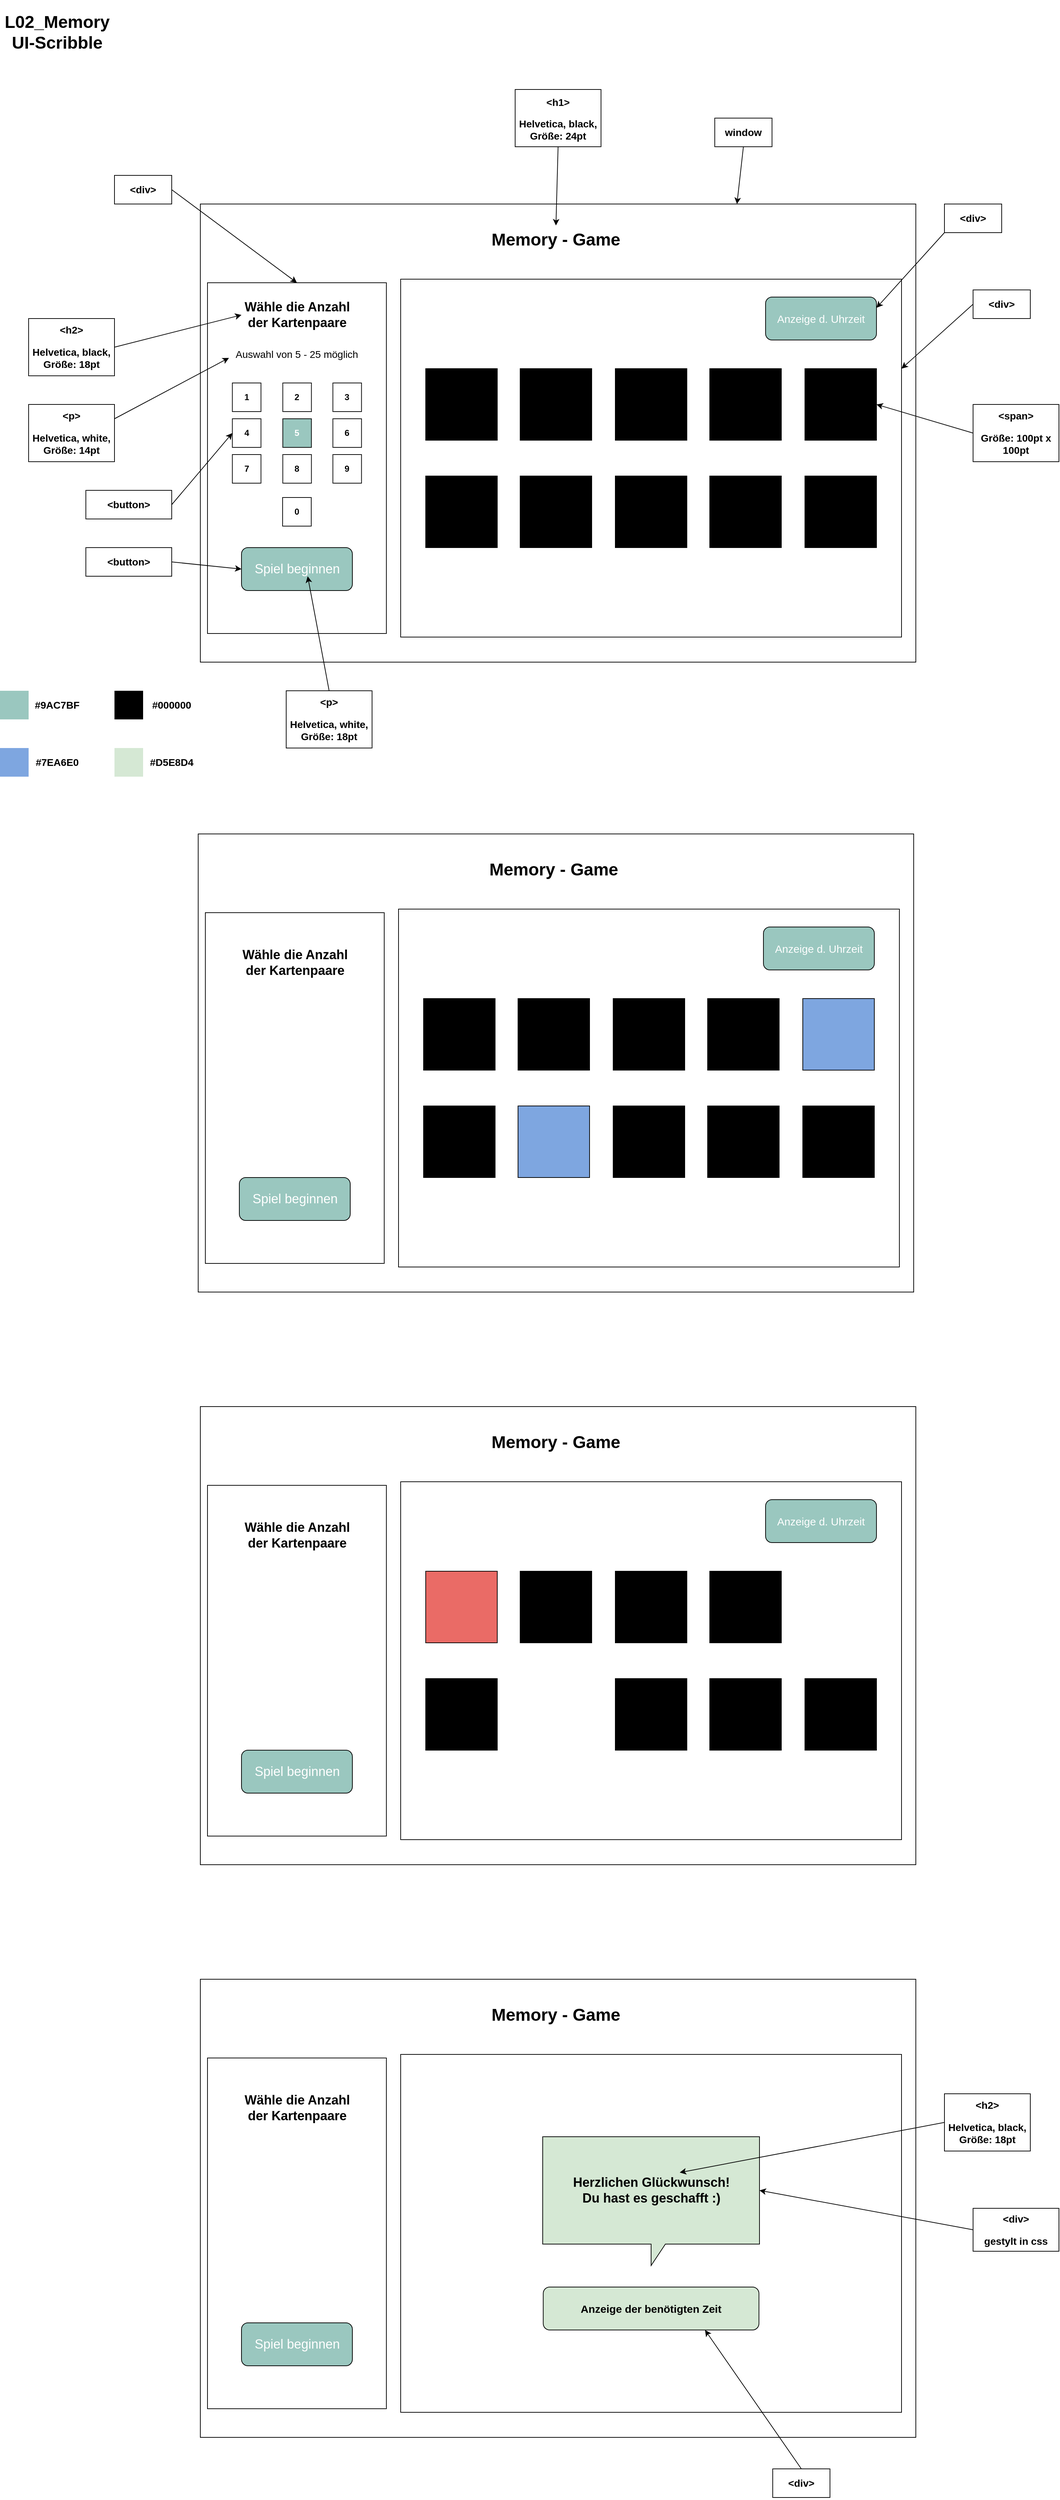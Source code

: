 <mxfile version="14.5.1" type="device"><diagram id="fAa0WsLTJ4w88Zl8C32f" name="Seite-1"><mxGraphModel dx="1243" dy="936" grid="1" gridSize="10" guides="1" tooltips="1" connect="1" arrows="1" fold="1" page="1" pageScale="1" pageWidth="1654" pageHeight="2336" math="0" shadow="0"><root><mxCell id="0"/><mxCell id="1" parent="0"/><mxCell id="4VO7ZSuXlxFO9DXJ-D7k-1" value="&lt;h1&gt;L02_Memory&lt;br&gt;UI-Scribble&lt;/h1&gt;" style="text;html=1;strokeColor=none;fillColor=none;align=center;verticalAlign=middle;whiteSpace=wrap;rounded=0;" parent="1" vertex="1"><mxGeometry x="40" y="40" width="160" height="80" as="geometry"/></mxCell><mxCell id="4VO7ZSuXlxFO9DXJ-D7k-2" value="" style="rounded=0;whiteSpace=wrap;html=1;" parent="1" vertex="1"><mxGeometry x="320" y="320" width="1000" height="640" as="geometry"/></mxCell><mxCell id="4VO7ZSuXlxFO9DXJ-D7k-3" value="&lt;h1&gt;Memory - Game&lt;/h1&gt;" style="text;html=1;strokeColor=none;fillColor=none;align=center;verticalAlign=middle;whiteSpace=wrap;rounded=0;" parent="1" vertex="1"><mxGeometry x="717" y="350" width="200" height="40" as="geometry"/></mxCell><mxCell id="4VO7ZSuXlxFO9DXJ-D7k-4" value="" style="whiteSpace=wrap;html=1;" parent="1" vertex="1"><mxGeometry x="330" y="430" width="250" height="490" as="geometry"/></mxCell><mxCell id="4VO7ZSuXlxFO9DXJ-D7k-5" value="&lt;h2&gt;&lt;font style=&quot;font-size: 18px&quot;&gt;Wähle die Anzahl der Kartenpaare&lt;/font&gt;&lt;/h2&gt;" style="text;html=1;strokeColor=none;fillColor=none;align=center;verticalAlign=middle;whiteSpace=wrap;rounded=0;" parent="1" vertex="1"><mxGeometry x="377.5" y="450" width="155" height="50" as="geometry"/></mxCell><mxCell id="4VO7ZSuXlxFO9DXJ-D7k-9" value="" style="whiteSpace=wrap;html=1;" parent="1" vertex="1"><mxGeometry x="600" y="425" width="700" height="500" as="geometry"/></mxCell><mxCell id="4VO7ZSuXlxFO9DXJ-D7k-11" value="&lt;font style=&quot;font-size: 18px&quot; color=&quot;#ffffff&quot;&gt;Spiel beginnen&lt;/font&gt;" style="rounded=1;whiteSpace=wrap;html=1;fillColor=#9AC7BF;" parent="1" vertex="1"><mxGeometry x="377.5" y="800" width="155" height="60" as="geometry"/></mxCell><mxCell id="4VO7ZSuXlxFO9DXJ-D7k-12" value="" style="whiteSpace=wrap;html=1;aspect=fixed;fillColor=#000000;" parent="1" vertex="1"><mxGeometry x="1032" y="700" width="100" height="100" as="geometry"/></mxCell><mxCell id="4VO7ZSuXlxFO9DXJ-D7k-13" value="" style="whiteSpace=wrap;html=1;aspect=fixed;fillColor=#000000;" parent="1" vertex="1"><mxGeometry x="635" y="550" width="100" height="100" as="geometry"/></mxCell><mxCell id="4VO7ZSuXlxFO9DXJ-D7k-14" value="" style="whiteSpace=wrap;html=1;aspect=fixed;fillColor=#000000;" parent="1" vertex="1"><mxGeometry x="767" y="700" width="100" height="100" as="geometry"/></mxCell><mxCell id="4VO7ZSuXlxFO9DXJ-D7k-15" value="" style="whiteSpace=wrap;html=1;aspect=fixed;fillColor=#000000;" parent="1" vertex="1"><mxGeometry x="900" y="700" width="100" height="100" as="geometry"/></mxCell><mxCell id="4VO7ZSuXlxFO9DXJ-D7k-16" value="" style="whiteSpace=wrap;html=1;aspect=fixed;fillColor=#000000;" parent="1" vertex="1"><mxGeometry x="767" y="550" width="100" height="100" as="geometry"/></mxCell><mxCell id="4VO7ZSuXlxFO9DXJ-D7k-17" value="" style="whiteSpace=wrap;html=1;aspect=fixed;fillColor=#000000;" parent="1" vertex="1"><mxGeometry x="635" y="700" width="100" height="100" as="geometry"/></mxCell><mxCell id="4VO7ZSuXlxFO9DXJ-D7k-18" value="" style="whiteSpace=wrap;html=1;aspect=fixed;fillColor=#000000;" parent="1" vertex="1"><mxGeometry x="900" y="550" width="100" height="100" as="geometry"/></mxCell><mxCell id="4VO7ZSuXlxFO9DXJ-D7k-19" value="" style="whiteSpace=wrap;html=1;aspect=fixed;fillColor=#000000;" parent="1" vertex="1"><mxGeometry x="1165" y="550" width="100" height="100" as="geometry"/></mxCell><mxCell id="4VO7ZSuXlxFO9DXJ-D7k-20" value="" style="whiteSpace=wrap;html=1;aspect=fixed;fillColor=#000000;" parent="1" vertex="1"><mxGeometry x="1165" y="700" width="100" height="100" as="geometry"/></mxCell><mxCell id="4VO7ZSuXlxFO9DXJ-D7k-21" value="" style="whiteSpace=wrap;html=1;aspect=fixed;fillColor=#000000;" parent="1" vertex="1"><mxGeometry x="1032" y="550" width="100" height="100" as="geometry"/></mxCell><mxCell id="4VO7ZSuXlxFO9DXJ-D7k-23" value="&lt;font style=&quot;font-size: 15px&quot; color=&quot;#ffffff&quot;&gt;Anzeige d. Uhrzeit&lt;/font&gt;" style="rounded=1;whiteSpace=wrap;html=1;fillColor=#9AC7BF;" parent="1" vertex="1"><mxGeometry x="1110" y="450" width="155" height="60" as="geometry"/></mxCell><mxCell id="4VO7ZSuXlxFO9DXJ-D7k-41" value="&lt;h3&gt;&amp;lt;div&amp;gt;&lt;/h3&gt;" style="rounded=0;whiteSpace=wrap;html=1;fillColor=#FFFFFF;" parent="1" vertex="1"><mxGeometry x="200" y="280" width="80" height="40" as="geometry"/></mxCell><mxCell id="4VO7ZSuXlxFO9DXJ-D7k-42" value="" style="endArrow=classic;html=1;exitX=1;exitY=0.5;exitDx=0;exitDy=0;entryX=0.5;entryY=0;entryDx=0;entryDy=0;" parent="1" source="4VO7ZSuXlxFO9DXJ-D7k-41" target="4VO7ZSuXlxFO9DXJ-D7k-4" edge="1"><mxGeometry width="50" height="50" relative="1" as="geometry"><mxPoint x="150" y="540" as="sourcePoint"/><mxPoint x="200" y="490" as="targetPoint"/></mxGeometry></mxCell><mxCell id="4VO7ZSuXlxFO9DXJ-D7k-45" value="&lt;h3 style=&quot;font-size: 14px&quot;&gt;&lt;font style=&quot;font-size: 14px&quot;&gt;&amp;lt;h1&amp;gt;&lt;/font&gt;&lt;/h3&gt;&lt;h2 style=&quot;font-size: 14px&quot;&gt;&lt;font style=&quot;font-size: 14px&quot;&gt;Helvetica, black, Größe: 24pt&lt;/font&gt;&lt;/h2&gt;" style="rounded=0;whiteSpace=wrap;html=1;fillColor=#FFFFFF;" parent="1" vertex="1"><mxGeometry x="760" y="160" width="120" height="80" as="geometry"/></mxCell><mxCell id="4VO7ZSuXlxFO9DXJ-D7k-46" value="" style="endArrow=classic;html=1;exitX=0.5;exitY=1;exitDx=0;exitDy=0;entryX=0.5;entryY=0;entryDx=0;entryDy=0;" parent="1" source="4VO7ZSuXlxFO9DXJ-D7k-45" target="4VO7ZSuXlxFO9DXJ-D7k-3" edge="1"><mxGeometry width="50" height="50" relative="1" as="geometry"><mxPoint x="730" y="530" as="sourcePoint"/><mxPoint x="780" y="480" as="targetPoint"/></mxGeometry></mxCell><mxCell id="4VO7ZSuXlxFO9DXJ-D7k-48" value="&lt;h3&gt;&amp;lt;button&amp;gt;&lt;/h3&gt;" style="rounded=0;whiteSpace=wrap;html=1;fillColor=#FFFFFF;" parent="1" vertex="1"><mxGeometry x="160" y="800" width="120" height="40" as="geometry"/></mxCell><mxCell id="4VO7ZSuXlxFO9DXJ-D7k-49" value="" style="endArrow=classic;html=1;exitX=1;exitY=0.5;exitDx=0;exitDy=0;entryX=0;entryY=0.5;entryDx=0;entryDy=0;" parent="1" source="4VO7ZSuXlxFO9DXJ-D7k-48" target="4VO7ZSuXlxFO9DXJ-D7k-11" edge="1"><mxGeometry width="50" height="50" relative="1" as="geometry"><mxPoint x="730" y="660" as="sourcePoint"/><mxPoint x="780" y="610" as="targetPoint"/></mxGeometry></mxCell><mxCell id="4VO7ZSuXlxFO9DXJ-D7k-50" value="" style="whiteSpace=wrap;html=1;aspect=fixed;fillColor=#9AC7BF;strokeColor=none;" parent="1" vertex="1"><mxGeometry x="40" y="1000" width="40" height="40" as="geometry"/></mxCell><mxCell id="4VO7ZSuXlxFO9DXJ-D7k-51" value="&lt;h3&gt;#9AC7BF&lt;/h3&gt;" style="text;html=1;strokeColor=none;fillColor=none;align=center;verticalAlign=middle;whiteSpace=wrap;rounded=0;" parent="1" vertex="1"><mxGeometry x="80" y="1000" width="80" height="40" as="geometry"/></mxCell><mxCell id="4VO7ZSuXlxFO9DXJ-D7k-52" value="&lt;h3&gt;&amp;lt;div&amp;gt;&lt;/h3&gt;" style="rounded=0;whiteSpace=wrap;html=1;fillColor=#FFFFFF;" parent="1" vertex="1"><mxGeometry x="1400" y="440" width="80" height="40" as="geometry"/></mxCell><mxCell id="4VO7ZSuXlxFO9DXJ-D7k-53" value="" style="whiteSpace=wrap;html=1;aspect=fixed;strokeColor=none;fillColor=#000000;" parent="1" vertex="1"><mxGeometry x="200" y="1000" width="40" height="40" as="geometry"/></mxCell><mxCell id="4VO7ZSuXlxFO9DXJ-D7k-54" value="&lt;h3&gt;#000000&lt;/h3&gt;" style="text;html=1;strokeColor=none;fillColor=none;align=center;verticalAlign=middle;whiteSpace=wrap;rounded=0;" parent="1" vertex="1"><mxGeometry x="240" y="1000" width="80" height="40" as="geometry"/></mxCell><mxCell id="4VO7ZSuXlxFO9DXJ-D7k-55" value="" style="endArrow=classic;html=1;exitX=0;exitY=0.5;exitDx=0;exitDy=0;entryX=1;entryY=0.25;entryDx=0;entryDy=0;" parent="1" source="4VO7ZSuXlxFO9DXJ-D7k-52" target="4VO7ZSuXlxFO9DXJ-D7k-9" edge="1"><mxGeometry width="50" height="50" relative="1" as="geometry"><mxPoint x="1020" y="550" as="sourcePoint"/><mxPoint x="1070" y="500" as="targetPoint"/></mxGeometry></mxCell><mxCell id="4VO7ZSuXlxFO9DXJ-D7k-57" value="&lt;h3&gt;&amp;lt;span&amp;gt;&lt;/h3&gt;&lt;h3&gt;Größe: 100pt x 100pt&lt;/h3&gt;" style="rounded=0;whiteSpace=wrap;html=1;fillColor=#FFFFFF;" parent="1" vertex="1"><mxGeometry x="1400" y="600" width="120" height="80" as="geometry"/></mxCell><mxCell id="4VO7ZSuXlxFO9DXJ-D7k-58" value="" style="endArrow=classic;html=1;exitX=0;exitY=0.5;exitDx=0;exitDy=0;entryX=1;entryY=0.5;entryDx=0;entryDy=0;" parent="1" source="4VO7ZSuXlxFO9DXJ-D7k-57" target="4VO7ZSuXlxFO9DXJ-D7k-19" edge="1"><mxGeometry width="50" height="50" relative="1" as="geometry"><mxPoint x="1020" y="550" as="sourcePoint"/><mxPoint x="1070" y="500" as="targetPoint"/></mxGeometry></mxCell><mxCell id="4VO7ZSuXlxFO9DXJ-D7k-59" value="&lt;h3&gt;&amp;lt;h2&amp;gt;&lt;/h3&gt;&lt;h3&gt;Helvetica, black, Größe: 18pt&lt;/h3&gt;" style="rounded=0;whiteSpace=wrap;html=1;fillColor=#FFFFFF;" parent="1" vertex="1"><mxGeometry x="80" y="480" width="120" height="80" as="geometry"/></mxCell><mxCell id="4VO7ZSuXlxFO9DXJ-D7k-60" value="" style="endArrow=classic;html=1;exitX=1;exitY=0.5;exitDx=0;exitDy=0;entryX=0;entryY=0.5;entryDx=0;entryDy=0;" parent="1" source="4VO7ZSuXlxFO9DXJ-D7k-59" target="4VO7ZSuXlxFO9DXJ-D7k-5" edge="1"><mxGeometry width="50" height="50" relative="1" as="geometry"><mxPoint x="510" y="650" as="sourcePoint"/><mxPoint x="560" y="600" as="targetPoint"/></mxGeometry></mxCell><mxCell id="4VO7ZSuXlxFO9DXJ-D7k-61" value="&lt;h3&gt;&amp;lt;p&amp;gt;&lt;/h3&gt;&lt;h3&gt;Helvetica, white, Größe: 18pt&lt;/h3&gt;" style="rounded=0;whiteSpace=wrap;html=1;fillColor=#FFFFFF;" parent="1" vertex="1"><mxGeometry x="440" y="1000" width="120" height="80" as="geometry"/></mxCell><mxCell id="4VO7ZSuXlxFO9DXJ-D7k-62" value="" style="rounded=0;whiteSpace=wrap;html=1;" parent="1" vertex="1"><mxGeometry x="317" y="1200" width="1000" height="640" as="geometry"/></mxCell><mxCell id="4VO7ZSuXlxFO9DXJ-D7k-63" value="&lt;h1&gt;Memory - Game&lt;/h1&gt;" style="text;html=1;strokeColor=none;fillColor=none;align=center;verticalAlign=middle;whiteSpace=wrap;rounded=0;" parent="1" vertex="1"><mxGeometry x="714" y="1230" width="200" height="40" as="geometry"/></mxCell><mxCell id="4VO7ZSuXlxFO9DXJ-D7k-64" value="" style="whiteSpace=wrap;html=1;" parent="1" vertex="1"><mxGeometry x="327" y="1310" width="250" height="490" as="geometry"/></mxCell><mxCell id="4VO7ZSuXlxFO9DXJ-D7k-65" value="&lt;h2&gt;&lt;font style=&quot;font-size: 18px&quot;&gt;Wähle die Anzahl der Kartenpaare&lt;/font&gt;&lt;/h2&gt;" style="text;html=1;strokeColor=none;fillColor=none;align=center;verticalAlign=middle;whiteSpace=wrap;rounded=0;" parent="1" vertex="1"><mxGeometry x="374.5" y="1330" width="155" height="100" as="geometry"/></mxCell><mxCell id="4VO7ZSuXlxFO9DXJ-D7k-66" value="" style="whiteSpace=wrap;html=1;" parent="1" vertex="1"><mxGeometry x="597" y="1305" width="700" height="500" as="geometry"/></mxCell><mxCell id="4VO7ZSuXlxFO9DXJ-D7k-67" value="&lt;font style=&quot;font-size: 18px&quot; color=&quot;#ffffff&quot;&gt;Spiel beginnen&lt;/font&gt;" style="rounded=1;whiteSpace=wrap;html=1;fillColor=#9AC7BF;" parent="1" vertex="1"><mxGeometry x="374.5" y="1680" width="155" height="60" as="geometry"/></mxCell><mxCell id="4VO7ZSuXlxFO9DXJ-D7k-68" value="" style="whiteSpace=wrap;html=1;aspect=fixed;fillColor=#000000;" parent="1" vertex="1"><mxGeometry x="1029" y="1580" width="100" height="100" as="geometry"/></mxCell><mxCell id="4VO7ZSuXlxFO9DXJ-D7k-69" value="" style="whiteSpace=wrap;html=1;aspect=fixed;fillColor=#000000;" parent="1" vertex="1"><mxGeometry x="632" y="1430" width="100" height="100" as="geometry"/></mxCell><mxCell id="4VO7ZSuXlxFO9DXJ-D7k-70" value="" style="whiteSpace=wrap;html=1;aspect=fixed;fillColor=#7EA6E0;" parent="1" vertex="1"><mxGeometry x="764" y="1580" width="100" height="100" as="geometry"/></mxCell><mxCell id="4VO7ZSuXlxFO9DXJ-D7k-71" value="" style="whiteSpace=wrap;html=1;aspect=fixed;fillColor=#000000;" parent="1" vertex="1"><mxGeometry x="897" y="1580" width="100" height="100" as="geometry"/></mxCell><mxCell id="4VO7ZSuXlxFO9DXJ-D7k-72" value="" style="whiteSpace=wrap;html=1;aspect=fixed;fillColor=#000000;" parent="1" vertex="1"><mxGeometry x="764" y="1430" width="100" height="100" as="geometry"/></mxCell><mxCell id="4VO7ZSuXlxFO9DXJ-D7k-73" value="" style="whiteSpace=wrap;html=1;aspect=fixed;fillColor=#000000;" parent="1" vertex="1"><mxGeometry x="632" y="1580" width="100" height="100" as="geometry"/></mxCell><mxCell id="4VO7ZSuXlxFO9DXJ-D7k-74" value="" style="whiteSpace=wrap;html=1;aspect=fixed;fillColor=#000000;" parent="1" vertex="1"><mxGeometry x="897" y="1430" width="100" height="100" as="geometry"/></mxCell><mxCell id="4VO7ZSuXlxFO9DXJ-D7k-75" value="" style="whiteSpace=wrap;html=1;aspect=fixed;fillColor=#7EA6E0;" parent="1" vertex="1"><mxGeometry x="1162" y="1430" width="100" height="100" as="geometry"/></mxCell><mxCell id="4VO7ZSuXlxFO9DXJ-D7k-76" value="" style="whiteSpace=wrap;html=1;aspect=fixed;fillColor=#000000;" parent="1" vertex="1"><mxGeometry x="1162" y="1580" width="100" height="100" as="geometry"/></mxCell><mxCell id="4VO7ZSuXlxFO9DXJ-D7k-77" value="" style="whiteSpace=wrap;html=1;aspect=fixed;fillColor=#000000;" parent="1" vertex="1"><mxGeometry x="1029" y="1430" width="100" height="100" as="geometry"/></mxCell><mxCell id="4VO7ZSuXlxFO9DXJ-D7k-78" value="&lt;font style=&quot;font-size: 15px&quot; color=&quot;#ffffff&quot;&gt;Anzeige d. Uhrzeit&lt;/font&gt;" style="rounded=1;whiteSpace=wrap;html=1;fillColor=#9AC7BF;" parent="1" vertex="1"><mxGeometry x="1107" y="1330" width="155" height="60" as="geometry"/></mxCell><mxCell id="4VO7ZSuXlxFO9DXJ-D7k-79" value="" style="endArrow=classic;html=1;exitX=0.5;exitY=0;exitDx=0;exitDy=0;entryX=0.597;entryY=0.667;entryDx=0;entryDy=0;entryPerimeter=0;" parent="1" source="4VO7ZSuXlxFO9DXJ-D7k-61" target="4VO7ZSuXlxFO9DXJ-D7k-11" edge="1"><mxGeometry width="50" height="50" relative="1" as="geometry"><mxPoint x="770" y="680" as="sourcePoint"/><mxPoint x="820" y="630" as="targetPoint"/></mxGeometry></mxCell><mxCell id="4VO7ZSuXlxFO9DXJ-D7k-80" value="" style="whiteSpace=wrap;html=1;aspect=fixed;strokeColor=none;fillColor=#7EA6E0;" parent="1" vertex="1"><mxGeometry x="40" y="1080" width="40" height="40" as="geometry"/></mxCell><mxCell id="4VO7ZSuXlxFO9DXJ-D7k-81" value="&lt;h3&gt;#7EA6E0&lt;/h3&gt;" style="text;html=1;strokeColor=none;fillColor=none;align=center;verticalAlign=middle;whiteSpace=wrap;rounded=0;" parent="1" vertex="1"><mxGeometry x="80" y="1080" width="80" height="40" as="geometry"/></mxCell><mxCell id="4VO7ZSuXlxFO9DXJ-D7k-82" value="&lt;h3&gt;&amp;lt;div&amp;gt;&lt;/h3&gt;" style="rounded=0;whiteSpace=wrap;html=1;fillColor=#FFFFFF;" parent="1" vertex="1"><mxGeometry x="1360" y="320" width="80" height="40" as="geometry"/></mxCell><mxCell id="4VO7ZSuXlxFO9DXJ-D7k-84" value="" style="endArrow=classic;html=1;exitX=0;exitY=1;exitDx=0;exitDy=0;entryX=1;entryY=0.25;entryDx=0;entryDy=0;" parent="1" source="4VO7ZSuXlxFO9DXJ-D7k-82" target="4VO7ZSuXlxFO9DXJ-D7k-23" edge="1"><mxGeometry width="50" height="50" relative="1" as="geometry"><mxPoint x="880" y="600" as="sourcePoint"/><mxPoint x="930" y="550" as="targetPoint"/></mxGeometry></mxCell><mxCell id="4VO7ZSuXlxFO9DXJ-D7k-86" value="" style="rounded=0;whiteSpace=wrap;html=1;" parent="1" vertex="1"><mxGeometry x="320" y="2000" width="1000" height="640" as="geometry"/></mxCell><mxCell id="4VO7ZSuXlxFO9DXJ-D7k-87" value="&lt;h1&gt;Memory - Game&lt;/h1&gt;" style="text;html=1;strokeColor=none;fillColor=none;align=center;verticalAlign=middle;whiteSpace=wrap;rounded=0;" parent="1" vertex="1"><mxGeometry x="717" y="2030" width="200" height="40" as="geometry"/></mxCell><mxCell id="4VO7ZSuXlxFO9DXJ-D7k-88" value="" style="whiteSpace=wrap;html=1;" parent="1" vertex="1"><mxGeometry x="330" y="2110" width="250" height="490" as="geometry"/></mxCell><mxCell id="4VO7ZSuXlxFO9DXJ-D7k-89" value="&lt;h2&gt;&lt;font style=&quot;font-size: 18px&quot;&gt;Wähle die Anzahl der Kartenpaare&lt;/font&gt;&lt;/h2&gt;" style="text;html=1;strokeColor=none;fillColor=none;align=center;verticalAlign=middle;whiteSpace=wrap;rounded=0;" parent="1" vertex="1"><mxGeometry x="377.5" y="2130" width="155" height="100" as="geometry"/></mxCell><mxCell id="4VO7ZSuXlxFO9DXJ-D7k-90" value="" style="whiteSpace=wrap;html=1;" parent="1" vertex="1"><mxGeometry x="600" y="2105" width="700" height="500" as="geometry"/></mxCell><mxCell id="4VO7ZSuXlxFO9DXJ-D7k-91" value="&lt;font style=&quot;font-size: 18px&quot; color=&quot;#ffffff&quot;&gt;Spiel beginnen&lt;/font&gt;" style="rounded=1;whiteSpace=wrap;html=1;fillColor=#9AC7BF;" parent="1" vertex="1"><mxGeometry x="377.5" y="2480" width="155" height="60" as="geometry"/></mxCell><mxCell id="4VO7ZSuXlxFO9DXJ-D7k-92" value="" style="whiteSpace=wrap;html=1;aspect=fixed;fillColor=#000000;" parent="1" vertex="1"><mxGeometry x="1032" y="2380" width="100" height="100" as="geometry"/></mxCell><mxCell id="4VO7ZSuXlxFO9DXJ-D7k-93" value="" style="whiteSpace=wrap;html=1;aspect=fixed;fillColor=#EA6B66;" parent="1" vertex="1"><mxGeometry x="635" y="2230" width="100" height="100" as="geometry"/></mxCell><mxCell id="4VO7ZSuXlxFO9DXJ-D7k-95" value="" style="whiteSpace=wrap;html=1;aspect=fixed;fillColor=#000000;" parent="1" vertex="1"><mxGeometry x="900" y="2380" width="100" height="100" as="geometry"/></mxCell><mxCell id="4VO7ZSuXlxFO9DXJ-D7k-96" value="" style="whiteSpace=wrap;html=1;aspect=fixed;fillColor=#000000;" parent="1" vertex="1"><mxGeometry x="767" y="2230" width="100" height="100" as="geometry"/></mxCell><mxCell id="4VO7ZSuXlxFO9DXJ-D7k-97" value="" style="whiteSpace=wrap;html=1;aspect=fixed;fillColor=#000000;" parent="1" vertex="1"><mxGeometry x="635" y="2380" width="100" height="100" as="geometry"/></mxCell><mxCell id="4VO7ZSuXlxFO9DXJ-D7k-98" value="" style="whiteSpace=wrap;html=1;aspect=fixed;fillColor=#000000;" parent="1" vertex="1"><mxGeometry x="900" y="2230" width="100" height="100" as="geometry"/></mxCell><mxCell id="4VO7ZSuXlxFO9DXJ-D7k-100" value="" style="whiteSpace=wrap;html=1;aspect=fixed;fillColor=#000000;" parent="1" vertex="1"><mxGeometry x="1165" y="2380" width="100" height="100" as="geometry"/></mxCell><mxCell id="4VO7ZSuXlxFO9DXJ-D7k-101" value="" style="whiteSpace=wrap;html=1;aspect=fixed;fillColor=#000000;" parent="1" vertex="1"><mxGeometry x="1032" y="2230" width="100" height="100" as="geometry"/></mxCell><mxCell id="4VO7ZSuXlxFO9DXJ-D7k-102" value="&lt;font style=&quot;font-size: 15px&quot; color=&quot;#ffffff&quot;&gt;Anzeige d. Uhrzeit&lt;/font&gt;" style="rounded=1;whiteSpace=wrap;html=1;fillColor=#9AC7BF;" parent="1" vertex="1"><mxGeometry x="1110" y="2130" width="155" height="60" as="geometry"/></mxCell><mxCell id="4VO7ZSuXlxFO9DXJ-D7k-103" value="" style="rounded=0;whiteSpace=wrap;html=1;" parent="1" vertex="1"><mxGeometry x="320" y="2800" width="1000" height="640" as="geometry"/></mxCell><mxCell id="4VO7ZSuXlxFO9DXJ-D7k-104" value="&lt;h1&gt;Memory - Game&lt;/h1&gt;" style="text;html=1;strokeColor=none;fillColor=none;align=center;verticalAlign=middle;whiteSpace=wrap;rounded=0;" parent="1" vertex="1"><mxGeometry x="717" y="2830" width="200" height="40" as="geometry"/></mxCell><mxCell id="4VO7ZSuXlxFO9DXJ-D7k-105" value="" style="whiteSpace=wrap;html=1;" parent="1" vertex="1"><mxGeometry x="330" y="2910" width="250" height="490" as="geometry"/></mxCell><mxCell id="4VO7ZSuXlxFO9DXJ-D7k-106" value="&lt;h2&gt;&lt;font style=&quot;font-size: 18px&quot;&gt;Wähle die Anzahl der Kartenpaare&lt;/font&gt;&lt;/h2&gt;" style="text;html=1;strokeColor=none;fillColor=none;align=center;verticalAlign=middle;whiteSpace=wrap;rounded=0;" parent="1" vertex="1"><mxGeometry x="377.5" y="2930" width="155" height="100" as="geometry"/></mxCell><mxCell id="4VO7ZSuXlxFO9DXJ-D7k-107" value="" style="whiteSpace=wrap;html=1;" parent="1" vertex="1"><mxGeometry x="600" y="2905" width="700" height="500" as="geometry"/></mxCell><mxCell id="4VO7ZSuXlxFO9DXJ-D7k-108" value="&lt;font style=&quot;font-size: 18px&quot; color=&quot;#ffffff&quot;&gt;Spiel beginnen&lt;/font&gt;" style="rounded=1;whiteSpace=wrap;html=1;fillColor=#9AC7BF;" parent="1" vertex="1"><mxGeometry x="377.5" y="3280" width="155" height="60" as="geometry"/></mxCell><mxCell id="4VO7ZSuXlxFO9DXJ-D7k-119" value="&lt;h2&gt;&lt;span style=&quot;font-size: 15px&quot;&gt;Anzeige der benötigten Zeit&lt;/span&gt;&lt;/h2&gt;" style="rounded=1;whiteSpace=wrap;html=1;fillColor=#D5E8D4;" parent="1" vertex="1"><mxGeometry x="799.25" y="3230" width="301.5" height="60" as="geometry"/></mxCell><mxCell id="4VO7ZSuXlxFO9DXJ-D7k-120" value="&lt;h2&gt;Herzlichen Glückwunsch!&lt;br&gt;Du hast es geschafft :)&lt;/h2&gt;" style="shape=callout;whiteSpace=wrap;html=1;perimeter=calloutPerimeter;fillColor=#D5E8D4;" parent="1" vertex="1"><mxGeometry x="798.5" y="3020" width="303" height="180" as="geometry"/></mxCell><mxCell id="4VO7ZSuXlxFO9DXJ-D7k-121" value="" style="whiteSpace=wrap;html=1;aspect=fixed;strokeColor=none;fillColor=#D5E8D4;" parent="1" vertex="1"><mxGeometry x="200" y="1080" width="40" height="40" as="geometry"/></mxCell><mxCell id="4VO7ZSuXlxFO9DXJ-D7k-122" value="&lt;h3&gt;#D5E8D4&lt;/h3&gt;" style="text;html=1;strokeColor=none;fillColor=none;align=center;verticalAlign=middle;whiteSpace=wrap;rounded=0;" parent="1" vertex="1"><mxGeometry x="240" y="1080" width="80" height="40" as="geometry"/></mxCell><mxCell id="cAHcgxAUUkETSfcER7Lk-1" value="&lt;h3&gt;&amp;lt;div&amp;gt;&lt;/h3&gt;" style="rounded=0;whiteSpace=wrap;html=1;fillColor=#FFFFFF;" parent="1" vertex="1"><mxGeometry x="1120" y="3484" width="80" height="40" as="geometry"/></mxCell><mxCell id="cAHcgxAUUkETSfcER7Lk-2" value="" style="endArrow=classic;html=1;exitX=0.5;exitY=0;exitDx=0;exitDy=0;entryX=0.75;entryY=1;entryDx=0;entryDy=0;" parent="1" source="cAHcgxAUUkETSfcER7Lk-1" target="4VO7ZSuXlxFO9DXJ-D7k-119" edge="1"><mxGeometry width="50" height="50" relative="1" as="geometry"><mxPoint x="790" y="3460" as="sourcePoint"/><mxPoint x="840" y="3410" as="targetPoint"/></mxGeometry></mxCell><mxCell id="cAHcgxAUUkETSfcER7Lk-3" value="&lt;h3&gt;&amp;lt;h2&amp;gt;&lt;/h3&gt;&lt;h3&gt;Helvetica, black, Größe: 18pt&lt;/h3&gt;" style="rounded=0;whiteSpace=wrap;html=1;fillColor=#FFFFFF;" parent="1" vertex="1"><mxGeometry x="1360" y="2960" width="120" height="80" as="geometry"/></mxCell><mxCell id="cAHcgxAUUkETSfcER7Lk-4" value="" style="endArrow=classic;html=1;exitX=0;exitY=0.5;exitDx=0;exitDy=0;entryX=0.632;entryY=0.278;entryDx=0;entryDy=0;entryPerimeter=0;" parent="1" source="cAHcgxAUUkETSfcER7Lk-3" target="4VO7ZSuXlxFO9DXJ-D7k-120" edge="1"><mxGeometry width="50" height="50" relative="1" as="geometry"><mxPoint x="1050" y="2980" as="sourcePoint"/><mxPoint x="1100" y="2930" as="targetPoint"/></mxGeometry></mxCell><mxCell id="cAHcgxAUUkETSfcER7Lk-6" value="&lt;h3&gt;&amp;lt;div&amp;gt;&lt;/h3&gt;&lt;h3&gt;gestylt in css&lt;/h3&gt;" style="rounded=0;whiteSpace=wrap;html=1;fillColor=#FFFFFF;" parent="1" vertex="1"><mxGeometry x="1400" y="3120" width="120" height="60" as="geometry"/></mxCell><mxCell id="cAHcgxAUUkETSfcER7Lk-8" value="" style="endArrow=classic;html=1;exitX=0;exitY=0.5;exitDx=0;exitDy=0;entryX=0;entryY=0;entryDx=303;entryDy=75;entryPerimeter=0;" parent="1" source="cAHcgxAUUkETSfcER7Lk-6" target="4VO7ZSuXlxFO9DXJ-D7k-120" edge="1"><mxGeometry width="50" height="50" relative="1" as="geometry"><mxPoint x="970" y="3010" as="sourcePoint"/><mxPoint x="1020" y="2960" as="targetPoint"/></mxGeometry></mxCell><mxCell id="cAHcgxAUUkETSfcER7Lk-9" value="&lt;h3&gt;window&lt;/h3&gt;" style="rounded=0;whiteSpace=wrap;html=1;fillColor=#FFFFFF;" parent="1" vertex="1"><mxGeometry x="1039" y="200" width="80" height="40" as="geometry"/></mxCell><mxCell id="cAHcgxAUUkETSfcER7Lk-10" value="" style="endArrow=classic;html=1;exitX=0.5;exitY=1;exitDx=0;exitDy=0;entryX=0.75;entryY=0;entryDx=0;entryDy=0;" parent="1" source="cAHcgxAUUkETSfcER7Lk-9" target="4VO7ZSuXlxFO9DXJ-D7k-2" edge="1"><mxGeometry width="50" height="50" relative="1" as="geometry"><mxPoint x="800" y="500" as="sourcePoint"/><mxPoint x="850" y="450" as="targetPoint"/></mxGeometry></mxCell><mxCell id="4PBtF2ORDaSju-TAPbeV-1" value="1" style="whiteSpace=wrap;html=1;aspect=fixed;fontStyle=1" vertex="1" parent="1"><mxGeometry x="364.75" y="570" width="40" height="40" as="geometry"/></mxCell><mxCell id="4PBtF2ORDaSju-TAPbeV-2" value="2" style="whiteSpace=wrap;html=1;aspect=fixed;fontStyle=1" vertex="1" parent="1"><mxGeometry x="435.25" y="570" width="40" height="40" as="geometry"/></mxCell><mxCell id="4PBtF2ORDaSju-TAPbeV-3" value="8" style="whiteSpace=wrap;html=1;aspect=fixed;fontStyle=1" vertex="1" parent="1"><mxGeometry x="435.25" y="670" width="40" height="40" as="geometry"/></mxCell><mxCell id="4PBtF2ORDaSju-TAPbeV-4" value="7" style="whiteSpace=wrap;html=1;aspect=fixed;fontStyle=1" vertex="1" parent="1"><mxGeometry x="364.75" y="670" width="40" height="40" as="geometry"/></mxCell><mxCell id="4PBtF2ORDaSju-TAPbeV-5" value="&lt;font color=&quot;#ffffff&quot;&gt;5&lt;/font&gt;" style="whiteSpace=wrap;html=1;aspect=fixed;fillColor=#9AC7BF;fontStyle=1" vertex="1" parent="1"><mxGeometry x="435.25" y="620" width="40" height="40" as="geometry"/></mxCell><mxCell id="4PBtF2ORDaSju-TAPbeV-6" value="9" style="whiteSpace=wrap;html=1;aspect=fixed;fontStyle=1" vertex="1" parent="1"><mxGeometry x="505.25" y="670" width="40" height="40" as="geometry"/></mxCell><mxCell id="4PBtF2ORDaSju-TAPbeV-7" value="3" style="whiteSpace=wrap;html=1;aspect=fixed;fontStyle=1" vertex="1" parent="1"><mxGeometry x="505.25" y="570" width="40" height="40" as="geometry"/></mxCell><mxCell id="4PBtF2ORDaSju-TAPbeV-8" value="6" style="whiteSpace=wrap;html=1;aspect=fixed;fontStyle=1" vertex="1" parent="1"><mxGeometry x="505.25" y="620" width="40" height="40" as="geometry"/></mxCell><mxCell id="4PBtF2ORDaSju-TAPbeV-9" value="4" style="whiteSpace=wrap;html=1;aspect=fixed;fontStyle=1" vertex="1" parent="1"><mxGeometry x="364.75" y="620" width="40" height="40" as="geometry"/></mxCell><mxCell id="4PBtF2ORDaSju-TAPbeV-10" value="0" style="whiteSpace=wrap;html=1;aspect=fixed;fontStyle=1" vertex="1" parent="1"><mxGeometry x="435" y="730" width="40" height="40" as="geometry"/></mxCell><mxCell id="4PBtF2ORDaSju-TAPbeV-11" value="&lt;font style=&quot;font-size: 14px&quot;&gt;Auswahl von 5 - 25 möglich&lt;/font&gt;" style="text;html=1;strokeColor=none;fillColor=none;align=center;verticalAlign=middle;whiteSpace=wrap;rounded=0;" vertex="1" parent="1"><mxGeometry x="360" y="520" width="190" height="20" as="geometry"/></mxCell><mxCell id="4PBtF2ORDaSju-TAPbeV-12" value="&lt;h3&gt;&amp;lt;button&amp;gt;&lt;/h3&gt;" style="rounded=0;whiteSpace=wrap;html=1;fillColor=#FFFFFF;" vertex="1" parent="1"><mxGeometry x="160" y="720" width="120" height="40" as="geometry"/></mxCell><mxCell id="4PBtF2ORDaSju-TAPbeV-13" value="" style="endArrow=classic;html=1;exitX=1;exitY=0.5;exitDx=0;exitDy=0;entryX=0;entryY=0.5;entryDx=0;entryDy=0;" edge="1" parent="1" source="4PBtF2ORDaSju-TAPbeV-12" target="4PBtF2ORDaSju-TAPbeV-9"><mxGeometry width="50" height="50" relative="1" as="geometry"><mxPoint x="470" y="630" as="sourcePoint"/><mxPoint x="520" y="580" as="targetPoint"/></mxGeometry></mxCell><mxCell id="4PBtF2ORDaSju-TAPbeV-14" value="&lt;h3&gt;&amp;lt;p&amp;gt;&lt;/h3&gt;&lt;h3&gt;Helvetica, white, Größe: 14pt&lt;/h3&gt;" style="rounded=0;whiteSpace=wrap;html=1;fillColor=#FFFFFF;" vertex="1" parent="1"><mxGeometry x="80" y="600" width="120" height="80" as="geometry"/></mxCell><mxCell id="4PBtF2ORDaSju-TAPbeV-15" value="" style="endArrow=classic;html=1;exitX=1;exitY=0.25;exitDx=0;exitDy=0;entryX=0;entryY=0.75;entryDx=0;entryDy=0;" edge="1" parent="1" source="4PBtF2ORDaSju-TAPbeV-14" target="4PBtF2ORDaSju-TAPbeV-11"><mxGeometry width="50" height="50" relative="1" as="geometry"><mxPoint x="420" y="840" as="sourcePoint"/><mxPoint x="470" y="790" as="targetPoint"/></mxGeometry></mxCell></root></mxGraphModel></diagram></mxfile>